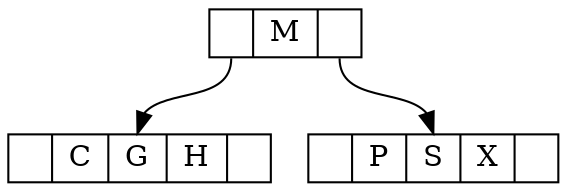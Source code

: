 digraph one {
	node [shape = record, height=.1];
	node0[label = "<f0> | <f1> M | <f2> "];
	node1[label = "<f0> | <f1> C | <f2> G |<f3> H | <f4> "];
	node2[label = "<f0> | <f1> P |<f2> S |<f3> X | <f4> "];
	
	"node0":f0 -> "node1":f2;
	"node0":f2 -> "node2":f2;
	

}